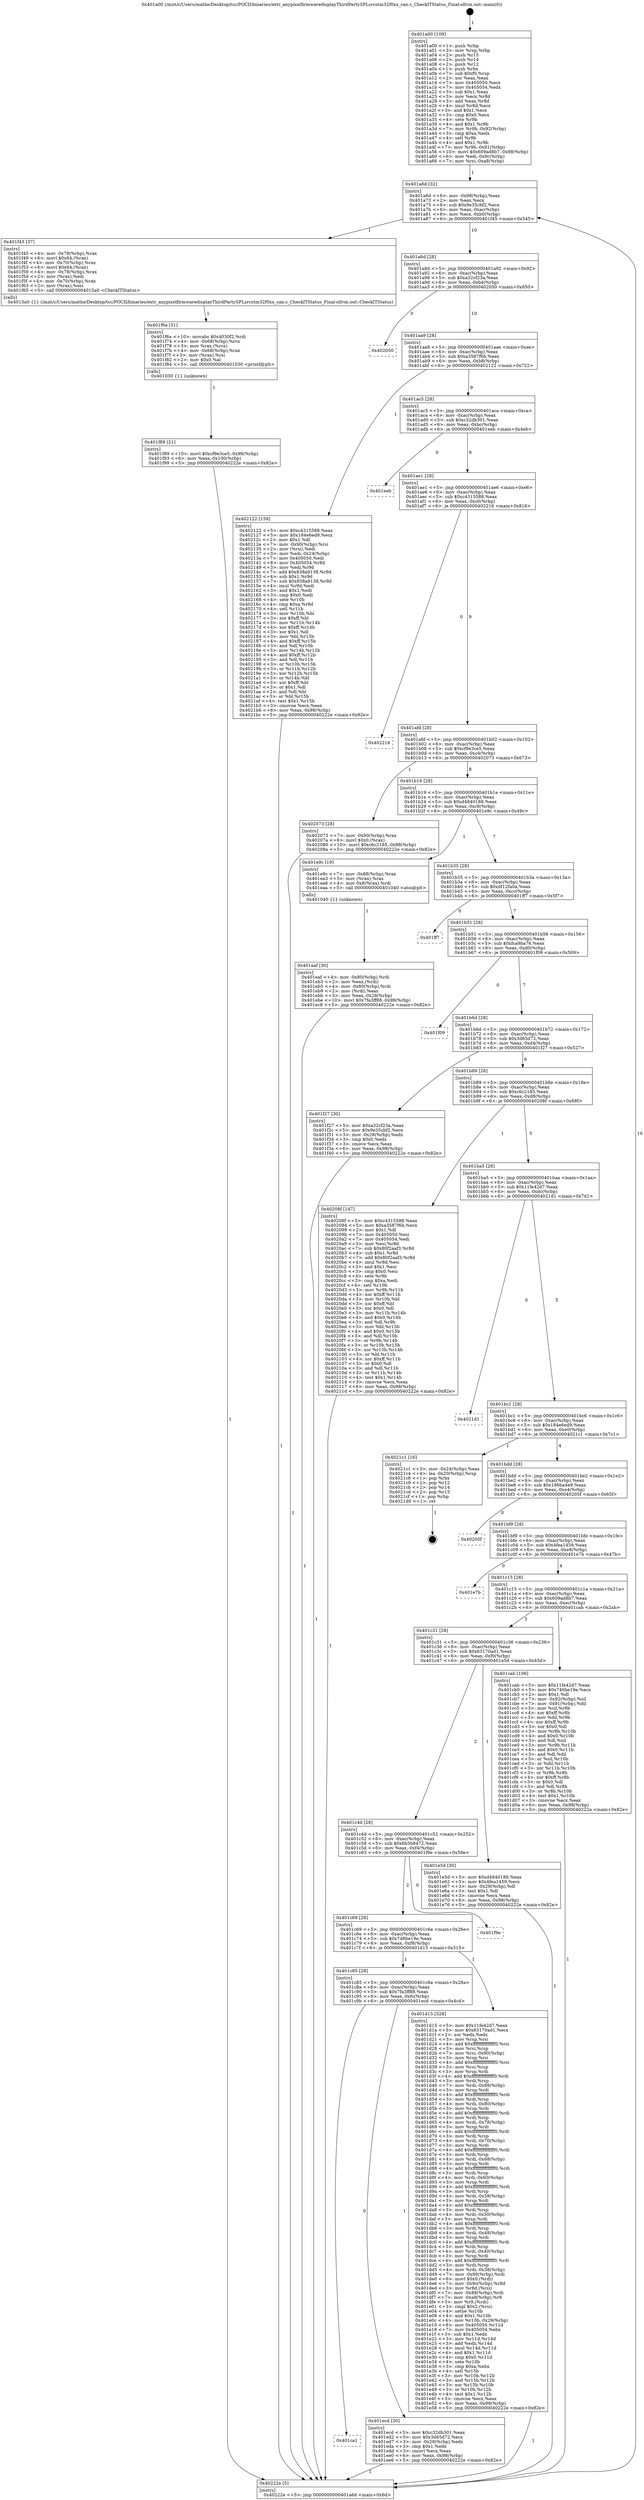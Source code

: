 digraph "0x401a00" {
  label = "0x401a00 (/mnt/c/Users/mathe/Desktop/tcc/POCII/binaries/extr_anypixelfirmwaredisplayThirdPartySPLsrcstm32f0xx_can.c_CheckITStatus_Final-ollvm.out::main(0))"
  labelloc = "t"
  node[shape=record]

  Entry [label="",width=0.3,height=0.3,shape=circle,fillcolor=black,style=filled]
  "0x401a6d" [label="{
     0x401a6d [32]\l
     | [instrs]\l
     &nbsp;&nbsp;0x401a6d \<+6\>: mov -0x98(%rbp),%eax\l
     &nbsp;&nbsp;0x401a73 \<+2\>: mov %eax,%ecx\l
     &nbsp;&nbsp;0x401a75 \<+6\>: sub $0x9e35cbf2,%ecx\l
     &nbsp;&nbsp;0x401a7b \<+6\>: mov %eax,-0xac(%rbp)\l
     &nbsp;&nbsp;0x401a81 \<+6\>: mov %ecx,-0xb0(%rbp)\l
     &nbsp;&nbsp;0x401a87 \<+6\>: je 0000000000401f45 \<main+0x545\>\l
  }"]
  "0x401f45" [label="{
     0x401f45 [37]\l
     | [instrs]\l
     &nbsp;&nbsp;0x401f45 \<+4\>: mov -0x78(%rbp),%rax\l
     &nbsp;&nbsp;0x401f49 \<+6\>: movl $0x64,(%rax)\l
     &nbsp;&nbsp;0x401f4f \<+4\>: mov -0x70(%rbp),%rax\l
     &nbsp;&nbsp;0x401f53 \<+6\>: movl $0x64,(%rax)\l
     &nbsp;&nbsp;0x401f59 \<+4\>: mov -0x78(%rbp),%rax\l
     &nbsp;&nbsp;0x401f5d \<+2\>: mov (%rax),%edi\l
     &nbsp;&nbsp;0x401f5f \<+4\>: mov -0x70(%rbp),%rax\l
     &nbsp;&nbsp;0x401f63 \<+2\>: mov (%rax),%esi\l
     &nbsp;&nbsp;0x401f65 \<+5\>: call 00000000004015a0 \<CheckITStatus\>\l
     | [calls]\l
     &nbsp;&nbsp;0x4015a0 \{1\} (/mnt/c/Users/mathe/Desktop/tcc/POCII/binaries/extr_anypixelfirmwaredisplayThirdPartySPLsrcstm32f0xx_can.c_CheckITStatus_Final-ollvm.out::CheckITStatus)\l
  }"]
  "0x401a8d" [label="{
     0x401a8d [28]\l
     | [instrs]\l
     &nbsp;&nbsp;0x401a8d \<+5\>: jmp 0000000000401a92 \<main+0x92\>\l
     &nbsp;&nbsp;0x401a92 \<+6\>: mov -0xac(%rbp),%eax\l
     &nbsp;&nbsp;0x401a98 \<+5\>: sub $0xa32cf23a,%eax\l
     &nbsp;&nbsp;0x401a9d \<+6\>: mov %eax,-0xb4(%rbp)\l
     &nbsp;&nbsp;0x401aa3 \<+6\>: je 0000000000402050 \<main+0x650\>\l
  }"]
  Exit [label="",width=0.3,height=0.3,shape=circle,fillcolor=black,style=filled,peripheries=2]
  "0x402050" [label="{
     0x402050\l
  }", style=dashed]
  "0x401aa9" [label="{
     0x401aa9 [28]\l
     | [instrs]\l
     &nbsp;&nbsp;0x401aa9 \<+5\>: jmp 0000000000401aae \<main+0xae\>\l
     &nbsp;&nbsp;0x401aae \<+6\>: mov -0xac(%rbp),%eax\l
     &nbsp;&nbsp;0x401ab4 \<+5\>: sub $0xa3587f6b,%eax\l
     &nbsp;&nbsp;0x401ab9 \<+6\>: mov %eax,-0xb8(%rbp)\l
     &nbsp;&nbsp;0x401abf \<+6\>: je 0000000000402122 \<main+0x722\>\l
  }"]
  "0x401f89" [label="{
     0x401f89 [21]\l
     | [instrs]\l
     &nbsp;&nbsp;0x401f89 \<+10\>: movl $0xcf9e3ce5,-0x98(%rbp)\l
     &nbsp;&nbsp;0x401f93 \<+6\>: mov %eax,-0x100(%rbp)\l
     &nbsp;&nbsp;0x401f99 \<+5\>: jmp 000000000040222e \<main+0x82e\>\l
  }"]
  "0x402122" [label="{
     0x402122 [159]\l
     | [instrs]\l
     &nbsp;&nbsp;0x402122 \<+5\>: mov $0xc4315588,%eax\l
     &nbsp;&nbsp;0x402127 \<+5\>: mov $0x184e6ed9,%ecx\l
     &nbsp;&nbsp;0x40212c \<+2\>: mov $0x1,%dl\l
     &nbsp;&nbsp;0x40212e \<+7\>: mov -0x90(%rbp),%rsi\l
     &nbsp;&nbsp;0x402135 \<+2\>: mov (%rsi),%edi\l
     &nbsp;&nbsp;0x402137 \<+3\>: mov %edi,-0x24(%rbp)\l
     &nbsp;&nbsp;0x40213a \<+7\>: mov 0x405050,%edi\l
     &nbsp;&nbsp;0x402141 \<+8\>: mov 0x405054,%r8d\l
     &nbsp;&nbsp;0x402149 \<+3\>: mov %edi,%r9d\l
     &nbsp;&nbsp;0x40214c \<+7\>: add $0x838a9138,%r9d\l
     &nbsp;&nbsp;0x402153 \<+4\>: sub $0x1,%r9d\l
     &nbsp;&nbsp;0x402157 \<+7\>: sub $0x838a9138,%r9d\l
     &nbsp;&nbsp;0x40215e \<+4\>: imul %r9d,%edi\l
     &nbsp;&nbsp;0x402162 \<+3\>: and $0x1,%edi\l
     &nbsp;&nbsp;0x402165 \<+3\>: cmp $0x0,%edi\l
     &nbsp;&nbsp;0x402168 \<+4\>: sete %r10b\l
     &nbsp;&nbsp;0x40216c \<+4\>: cmp $0xa,%r8d\l
     &nbsp;&nbsp;0x402170 \<+4\>: setl %r11b\l
     &nbsp;&nbsp;0x402174 \<+3\>: mov %r10b,%bl\l
     &nbsp;&nbsp;0x402177 \<+3\>: xor $0xff,%bl\l
     &nbsp;&nbsp;0x40217a \<+3\>: mov %r11b,%r14b\l
     &nbsp;&nbsp;0x40217d \<+4\>: xor $0xff,%r14b\l
     &nbsp;&nbsp;0x402181 \<+3\>: xor $0x1,%dl\l
     &nbsp;&nbsp;0x402184 \<+3\>: mov %bl,%r15b\l
     &nbsp;&nbsp;0x402187 \<+4\>: and $0xff,%r15b\l
     &nbsp;&nbsp;0x40218b \<+3\>: and %dl,%r10b\l
     &nbsp;&nbsp;0x40218e \<+3\>: mov %r14b,%r12b\l
     &nbsp;&nbsp;0x402191 \<+4\>: and $0xff,%r12b\l
     &nbsp;&nbsp;0x402195 \<+3\>: and %dl,%r11b\l
     &nbsp;&nbsp;0x402198 \<+3\>: or %r10b,%r15b\l
     &nbsp;&nbsp;0x40219b \<+3\>: or %r11b,%r12b\l
     &nbsp;&nbsp;0x40219e \<+3\>: xor %r12b,%r15b\l
     &nbsp;&nbsp;0x4021a1 \<+3\>: or %r14b,%bl\l
     &nbsp;&nbsp;0x4021a4 \<+3\>: xor $0xff,%bl\l
     &nbsp;&nbsp;0x4021a7 \<+3\>: or $0x1,%dl\l
     &nbsp;&nbsp;0x4021aa \<+2\>: and %dl,%bl\l
     &nbsp;&nbsp;0x4021ac \<+3\>: or %bl,%r15b\l
     &nbsp;&nbsp;0x4021af \<+4\>: test $0x1,%r15b\l
     &nbsp;&nbsp;0x4021b3 \<+3\>: cmovne %ecx,%eax\l
     &nbsp;&nbsp;0x4021b6 \<+6\>: mov %eax,-0x98(%rbp)\l
     &nbsp;&nbsp;0x4021bc \<+5\>: jmp 000000000040222e \<main+0x82e\>\l
  }"]
  "0x401ac5" [label="{
     0x401ac5 [28]\l
     | [instrs]\l
     &nbsp;&nbsp;0x401ac5 \<+5\>: jmp 0000000000401aca \<main+0xca\>\l
     &nbsp;&nbsp;0x401aca \<+6\>: mov -0xac(%rbp),%eax\l
     &nbsp;&nbsp;0x401ad0 \<+5\>: sub $0xc32db301,%eax\l
     &nbsp;&nbsp;0x401ad5 \<+6\>: mov %eax,-0xbc(%rbp)\l
     &nbsp;&nbsp;0x401adb \<+6\>: je 0000000000401eeb \<main+0x4eb\>\l
  }"]
  "0x401f6a" [label="{
     0x401f6a [31]\l
     | [instrs]\l
     &nbsp;&nbsp;0x401f6a \<+10\>: movabs $0x4030f2,%rdi\l
     &nbsp;&nbsp;0x401f74 \<+4\>: mov -0x68(%rbp),%rcx\l
     &nbsp;&nbsp;0x401f78 \<+3\>: mov %rax,(%rcx)\l
     &nbsp;&nbsp;0x401f7b \<+4\>: mov -0x68(%rbp),%rax\l
     &nbsp;&nbsp;0x401f7f \<+3\>: mov (%rax),%rsi\l
     &nbsp;&nbsp;0x401f82 \<+2\>: mov $0x0,%al\l
     &nbsp;&nbsp;0x401f84 \<+5\>: call 0000000000401030 \<printf@plt\>\l
     | [calls]\l
     &nbsp;&nbsp;0x401030 \{1\} (unknown)\l
  }"]
  "0x401eeb" [label="{
     0x401eeb\l
  }", style=dashed]
  "0x401ae1" [label="{
     0x401ae1 [28]\l
     | [instrs]\l
     &nbsp;&nbsp;0x401ae1 \<+5\>: jmp 0000000000401ae6 \<main+0xe6\>\l
     &nbsp;&nbsp;0x401ae6 \<+6\>: mov -0xac(%rbp),%eax\l
     &nbsp;&nbsp;0x401aec \<+5\>: sub $0xc4315588,%eax\l
     &nbsp;&nbsp;0x401af1 \<+6\>: mov %eax,-0xc0(%rbp)\l
     &nbsp;&nbsp;0x401af7 \<+6\>: je 0000000000402216 \<main+0x816\>\l
  }"]
  "0x401ca1" [label="{
     0x401ca1\l
  }", style=dashed]
  "0x402216" [label="{
     0x402216\l
  }", style=dashed]
  "0x401afd" [label="{
     0x401afd [28]\l
     | [instrs]\l
     &nbsp;&nbsp;0x401afd \<+5\>: jmp 0000000000401b02 \<main+0x102\>\l
     &nbsp;&nbsp;0x401b02 \<+6\>: mov -0xac(%rbp),%eax\l
     &nbsp;&nbsp;0x401b08 \<+5\>: sub $0xcf9e3ce5,%eax\l
     &nbsp;&nbsp;0x401b0d \<+6\>: mov %eax,-0xc4(%rbp)\l
     &nbsp;&nbsp;0x401b13 \<+6\>: je 0000000000402073 \<main+0x673\>\l
  }"]
  "0x401ecd" [label="{
     0x401ecd [30]\l
     | [instrs]\l
     &nbsp;&nbsp;0x401ecd \<+5\>: mov $0xc32db301,%eax\l
     &nbsp;&nbsp;0x401ed2 \<+5\>: mov $0x3d65d72,%ecx\l
     &nbsp;&nbsp;0x401ed7 \<+3\>: mov -0x28(%rbp),%edx\l
     &nbsp;&nbsp;0x401eda \<+3\>: cmp $0x1,%edx\l
     &nbsp;&nbsp;0x401edd \<+3\>: cmovl %ecx,%eax\l
     &nbsp;&nbsp;0x401ee0 \<+6\>: mov %eax,-0x98(%rbp)\l
     &nbsp;&nbsp;0x401ee6 \<+5\>: jmp 000000000040222e \<main+0x82e\>\l
  }"]
  "0x402073" [label="{
     0x402073 [28]\l
     | [instrs]\l
     &nbsp;&nbsp;0x402073 \<+7\>: mov -0x90(%rbp),%rax\l
     &nbsp;&nbsp;0x40207a \<+6\>: movl $0x0,(%rax)\l
     &nbsp;&nbsp;0x402080 \<+10\>: movl $0xc6c2185,-0x98(%rbp)\l
     &nbsp;&nbsp;0x40208a \<+5\>: jmp 000000000040222e \<main+0x82e\>\l
  }"]
  "0x401b19" [label="{
     0x401b19 [28]\l
     | [instrs]\l
     &nbsp;&nbsp;0x401b19 \<+5\>: jmp 0000000000401b1e \<main+0x11e\>\l
     &nbsp;&nbsp;0x401b1e \<+6\>: mov -0xac(%rbp),%eax\l
     &nbsp;&nbsp;0x401b24 \<+5\>: sub $0xd4840188,%eax\l
     &nbsp;&nbsp;0x401b29 \<+6\>: mov %eax,-0xc8(%rbp)\l
     &nbsp;&nbsp;0x401b2f \<+6\>: je 0000000000401e9c \<main+0x49c\>\l
  }"]
  "0x401eaf" [label="{
     0x401eaf [30]\l
     | [instrs]\l
     &nbsp;&nbsp;0x401eaf \<+4\>: mov -0x80(%rbp),%rdi\l
     &nbsp;&nbsp;0x401eb3 \<+2\>: mov %eax,(%rdi)\l
     &nbsp;&nbsp;0x401eb5 \<+4\>: mov -0x80(%rbp),%rdi\l
     &nbsp;&nbsp;0x401eb9 \<+2\>: mov (%rdi),%eax\l
     &nbsp;&nbsp;0x401ebb \<+3\>: mov %eax,-0x28(%rbp)\l
     &nbsp;&nbsp;0x401ebe \<+10\>: movl $0x7fa3ff88,-0x98(%rbp)\l
     &nbsp;&nbsp;0x401ec8 \<+5\>: jmp 000000000040222e \<main+0x82e\>\l
  }"]
  "0x401e9c" [label="{
     0x401e9c [19]\l
     | [instrs]\l
     &nbsp;&nbsp;0x401e9c \<+7\>: mov -0x88(%rbp),%rax\l
     &nbsp;&nbsp;0x401ea3 \<+3\>: mov (%rax),%rax\l
     &nbsp;&nbsp;0x401ea6 \<+4\>: mov 0x8(%rax),%rdi\l
     &nbsp;&nbsp;0x401eaa \<+5\>: call 0000000000401040 \<atoi@plt\>\l
     | [calls]\l
     &nbsp;&nbsp;0x401040 \{1\} (unknown)\l
  }"]
  "0x401b35" [label="{
     0x401b35 [28]\l
     | [instrs]\l
     &nbsp;&nbsp;0x401b35 \<+5\>: jmp 0000000000401b3a \<main+0x13a\>\l
     &nbsp;&nbsp;0x401b3a \<+6\>: mov -0xac(%rbp),%eax\l
     &nbsp;&nbsp;0x401b40 \<+5\>: sub $0xdf12fa0a,%eax\l
     &nbsp;&nbsp;0x401b45 \<+6\>: mov %eax,-0xcc(%rbp)\l
     &nbsp;&nbsp;0x401b4b \<+6\>: je 0000000000401ff7 \<main+0x5f7\>\l
  }"]
  "0x401c85" [label="{
     0x401c85 [28]\l
     | [instrs]\l
     &nbsp;&nbsp;0x401c85 \<+5\>: jmp 0000000000401c8a \<main+0x28a\>\l
     &nbsp;&nbsp;0x401c8a \<+6\>: mov -0xac(%rbp),%eax\l
     &nbsp;&nbsp;0x401c90 \<+5\>: sub $0x7fa3ff88,%eax\l
     &nbsp;&nbsp;0x401c95 \<+6\>: mov %eax,-0xfc(%rbp)\l
     &nbsp;&nbsp;0x401c9b \<+6\>: je 0000000000401ecd \<main+0x4cd\>\l
  }"]
  "0x401ff7" [label="{
     0x401ff7\l
  }", style=dashed]
  "0x401b51" [label="{
     0x401b51 [28]\l
     | [instrs]\l
     &nbsp;&nbsp;0x401b51 \<+5\>: jmp 0000000000401b56 \<main+0x156\>\l
     &nbsp;&nbsp;0x401b56 \<+6\>: mov -0xac(%rbp),%eax\l
     &nbsp;&nbsp;0x401b5c \<+5\>: sub $0xfca9ba76,%eax\l
     &nbsp;&nbsp;0x401b61 \<+6\>: mov %eax,-0xd0(%rbp)\l
     &nbsp;&nbsp;0x401b67 \<+6\>: je 0000000000401f09 \<main+0x509\>\l
  }"]
  "0x401d15" [label="{
     0x401d15 [328]\l
     | [instrs]\l
     &nbsp;&nbsp;0x401d15 \<+5\>: mov $0x11fe42d7,%eax\l
     &nbsp;&nbsp;0x401d1a \<+5\>: mov $0x63170ad1,%ecx\l
     &nbsp;&nbsp;0x401d1f \<+2\>: xor %edx,%edx\l
     &nbsp;&nbsp;0x401d21 \<+3\>: mov %rsp,%rsi\l
     &nbsp;&nbsp;0x401d24 \<+4\>: add $0xfffffffffffffff0,%rsi\l
     &nbsp;&nbsp;0x401d28 \<+3\>: mov %rsi,%rsp\l
     &nbsp;&nbsp;0x401d2b \<+7\>: mov %rsi,-0x90(%rbp)\l
     &nbsp;&nbsp;0x401d32 \<+3\>: mov %rsp,%rsi\l
     &nbsp;&nbsp;0x401d35 \<+4\>: add $0xfffffffffffffff0,%rsi\l
     &nbsp;&nbsp;0x401d39 \<+3\>: mov %rsi,%rsp\l
     &nbsp;&nbsp;0x401d3c \<+3\>: mov %rsp,%rdi\l
     &nbsp;&nbsp;0x401d3f \<+4\>: add $0xfffffffffffffff0,%rdi\l
     &nbsp;&nbsp;0x401d43 \<+3\>: mov %rdi,%rsp\l
     &nbsp;&nbsp;0x401d46 \<+7\>: mov %rdi,-0x88(%rbp)\l
     &nbsp;&nbsp;0x401d4d \<+3\>: mov %rsp,%rdi\l
     &nbsp;&nbsp;0x401d50 \<+4\>: add $0xfffffffffffffff0,%rdi\l
     &nbsp;&nbsp;0x401d54 \<+3\>: mov %rdi,%rsp\l
     &nbsp;&nbsp;0x401d57 \<+4\>: mov %rdi,-0x80(%rbp)\l
     &nbsp;&nbsp;0x401d5b \<+3\>: mov %rsp,%rdi\l
     &nbsp;&nbsp;0x401d5e \<+4\>: add $0xfffffffffffffff0,%rdi\l
     &nbsp;&nbsp;0x401d62 \<+3\>: mov %rdi,%rsp\l
     &nbsp;&nbsp;0x401d65 \<+4\>: mov %rdi,-0x78(%rbp)\l
     &nbsp;&nbsp;0x401d69 \<+3\>: mov %rsp,%rdi\l
     &nbsp;&nbsp;0x401d6c \<+4\>: add $0xfffffffffffffff0,%rdi\l
     &nbsp;&nbsp;0x401d70 \<+3\>: mov %rdi,%rsp\l
     &nbsp;&nbsp;0x401d73 \<+4\>: mov %rdi,-0x70(%rbp)\l
     &nbsp;&nbsp;0x401d77 \<+3\>: mov %rsp,%rdi\l
     &nbsp;&nbsp;0x401d7a \<+4\>: add $0xfffffffffffffff0,%rdi\l
     &nbsp;&nbsp;0x401d7e \<+3\>: mov %rdi,%rsp\l
     &nbsp;&nbsp;0x401d81 \<+4\>: mov %rdi,-0x68(%rbp)\l
     &nbsp;&nbsp;0x401d85 \<+3\>: mov %rsp,%rdi\l
     &nbsp;&nbsp;0x401d88 \<+4\>: add $0xfffffffffffffff0,%rdi\l
     &nbsp;&nbsp;0x401d8c \<+3\>: mov %rdi,%rsp\l
     &nbsp;&nbsp;0x401d8f \<+4\>: mov %rdi,-0x60(%rbp)\l
     &nbsp;&nbsp;0x401d93 \<+3\>: mov %rsp,%rdi\l
     &nbsp;&nbsp;0x401d96 \<+4\>: add $0xfffffffffffffff0,%rdi\l
     &nbsp;&nbsp;0x401d9a \<+3\>: mov %rdi,%rsp\l
     &nbsp;&nbsp;0x401d9d \<+4\>: mov %rdi,-0x58(%rbp)\l
     &nbsp;&nbsp;0x401da1 \<+3\>: mov %rsp,%rdi\l
     &nbsp;&nbsp;0x401da4 \<+4\>: add $0xfffffffffffffff0,%rdi\l
     &nbsp;&nbsp;0x401da8 \<+3\>: mov %rdi,%rsp\l
     &nbsp;&nbsp;0x401dab \<+4\>: mov %rdi,-0x50(%rbp)\l
     &nbsp;&nbsp;0x401daf \<+3\>: mov %rsp,%rdi\l
     &nbsp;&nbsp;0x401db2 \<+4\>: add $0xfffffffffffffff0,%rdi\l
     &nbsp;&nbsp;0x401db6 \<+3\>: mov %rdi,%rsp\l
     &nbsp;&nbsp;0x401db9 \<+4\>: mov %rdi,-0x48(%rbp)\l
     &nbsp;&nbsp;0x401dbd \<+3\>: mov %rsp,%rdi\l
     &nbsp;&nbsp;0x401dc0 \<+4\>: add $0xfffffffffffffff0,%rdi\l
     &nbsp;&nbsp;0x401dc4 \<+3\>: mov %rdi,%rsp\l
     &nbsp;&nbsp;0x401dc7 \<+4\>: mov %rdi,-0x40(%rbp)\l
     &nbsp;&nbsp;0x401dcb \<+3\>: mov %rsp,%rdi\l
     &nbsp;&nbsp;0x401dce \<+4\>: add $0xfffffffffffffff0,%rdi\l
     &nbsp;&nbsp;0x401dd2 \<+3\>: mov %rdi,%rsp\l
     &nbsp;&nbsp;0x401dd5 \<+4\>: mov %rdi,-0x38(%rbp)\l
     &nbsp;&nbsp;0x401dd9 \<+7\>: mov -0x90(%rbp),%rdi\l
     &nbsp;&nbsp;0x401de0 \<+6\>: movl $0x0,(%rdi)\l
     &nbsp;&nbsp;0x401de6 \<+7\>: mov -0x9c(%rbp),%r8d\l
     &nbsp;&nbsp;0x401ded \<+3\>: mov %r8d,(%rsi)\l
     &nbsp;&nbsp;0x401df0 \<+7\>: mov -0x88(%rbp),%rdi\l
     &nbsp;&nbsp;0x401df7 \<+7\>: mov -0xa8(%rbp),%r9\l
     &nbsp;&nbsp;0x401dfe \<+3\>: mov %r9,(%rdi)\l
     &nbsp;&nbsp;0x401e01 \<+3\>: cmpl $0x2,(%rsi)\l
     &nbsp;&nbsp;0x401e04 \<+4\>: setne %r10b\l
     &nbsp;&nbsp;0x401e08 \<+4\>: and $0x1,%r10b\l
     &nbsp;&nbsp;0x401e0c \<+4\>: mov %r10b,-0x29(%rbp)\l
     &nbsp;&nbsp;0x401e10 \<+8\>: mov 0x405050,%r11d\l
     &nbsp;&nbsp;0x401e18 \<+7\>: mov 0x405054,%ebx\l
     &nbsp;&nbsp;0x401e1f \<+3\>: sub $0x1,%edx\l
     &nbsp;&nbsp;0x401e22 \<+3\>: mov %r11d,%r14d\l
     &nbsp;&nbsp;0x401e25 \<+3\>: add %edx,%r14d\l
     &nbsp;&nbsp;0x401e28 \<+4\>: imul %r14d,%r11d\l
     &nbsp;&nbsp;0x401e2c \<+4\>: and $0x1,%r11d\l
     &nbsp;&nbsp;0x401e30 \<+4\>: cmp $0x0,%r11d\l
     &nbsp;&nbsp;0x401e34 \<+4\>: sete %r10b\l
     &nbsp;&nbsp;0x401e38 \<+3\>: cmp $0xa,%ebx\l
     &nbsp;&nbsp;0x401e3b \<+4\>: setl %r15b\l
     &nbsp;&nbsp;0x401e3f \<+3\>: mov %r10b,%r12b\l
     &nbsp;&nbsp;0x401e42 \<+3\>: and %r15b,%r12b\l
     &nbsp;&nbsp;0x401e45 \<+3\>: xor %r15b,%r10b\l
     &nbsp;&nbsp;0x401e48 \<+3\>: or %r10b,%r12b\l
     &nbsp;&nbsp;0x401e4b \<+4\>: test $0x1,%r12b\l
     &nbsp;&nbsp;0x401e4f \<+3\>: cmovne %ecx,%eax\l
     &nbsp;&nbsp;0x401e52 \<+6\>: mov %eax,-0x98(%rbp)\l
     &nbsp;&nbsp;0x401e58 \<+5\>: jmp 000000000040222e \<main+0x82e\>\l
  }"]
  "0x401f09" [label="{
     0x401f09\l
  }", style=dashed]
  "0x401b6d" [label="{
     0x401b6d [28]\l
     | [instrs]\l
     &nbsp;&nbsp;0x401b6d \<+5\>: jmp 0000000000401b72 \<main+0x172\>\l
     &nbsp;&nbsp;0x401b72 \<+6\>: mov -0xac(%rbp),%eax\l
     &nbsp;&nbsp;0x401b78 \<+5\>: sub $0x3d65d72,%eax\l
     &nbsp;&nbsp;0x401b7d \<+6\>: mov %eax,-0xd4(%rbp)\l
     &nbsp;&nbsp;0x401b83 \<+6\>: je 0000000000401f27 \<main+0x527\>\l
  }"]
  "0x401c69" [label="{
     0x401c69 [28]\l
     | [instrs]\l
     &nbsp;&nbsp;0x401c69 \<+5\>: jmp 0000000000401c6e \<main+0x26e\>\l
     &nbsp;&nbsp;0x401c6e \<+6\>: mov -0xac(%rbp),%eax\l
     &nbsp;&nbsp;0x401c74 \<+5\>: sub $0x746be19e,%eax\l
     &nbsp;&nbsp;0x401c79 \<+6\>: mov %eax,-0xf8(%rbp)\l
     &nbsp;&nbsp;0x401c7f \<+6\>: je 0000000000401d15 \<main+0x315\>\l
  }"]
  "0x401f27" [label="{
     0x401f27 [30]\l
     | [instrs]\l
     &nbsp;&nbsp;0x401f27 \<+5\>: mov $0xa32cf23a,%eax\l
     &nbsp;&nbsp;0x401f2c \<+5\>: mov $0x9e35cbf2,%ecx\l
     &nbsp;&nbsp;0x401f31 \<+3\>: mov -0x28(%rbp),%edx\l
     &nbsp;&nbsp;0x401f34 \<+3\>: cmp $0x0,%edx\l
     &nbsp;&nbsp;0x401f37 \<+3\>: cmove %ecx,%eax\l
     &nbsp;&nbsp;0x401f3a \<+6\>: mov %eax,-0x98(%rbp)\l
     &nbsp;&nbsp;0x401f40 \<+5\>: jmp 000000000040222e \<main+0x82e\>\l
  }"]
  "0x401b89" [label="{
     0x401b89 [28]\l
     | [instrs]\l
     &nbsp;&nbsp;0x401b89 \<+5\>: jmp 0000000000401b8e \<main+0x18e\>\l
     &nbsp;&nbsp;0x401b8e \<+6\>: mov -0xac(%rbp),%eax\l
     &nbsp;&nbsp;0x401b94 \<+5\>: sub $0xc6c2185,%eax\l
     &nbsp;&nbsp;0x401b99 \<+6\>: mov %eax,-0xd8(%rbp)\l
     &nbsp;&nbsp;0x401b9f \<+6\>: je 000000000040208f \<main+0x68f\>\l
  }"]
  "0x401f9e" [label="{
     0x401f9e\l
  }", style=dashed]
  "0x40208f" [label="{
     0x40208f [147]\l
     | [instrs]\l
     &nbsp;&nbsp;0x40208f \<+5\>: mov $0xc4315588,%eax\l
     &nbsp;&nbsp;0x402094 \<+5\>: mov $0xa3587f6b,%ecx\l
     &nbsp;&nbsp;0x402099 \<+2\>: mov $0x1,%dl\l
     &nbsp;&nbsp;0x40209b \<+7\>: mov 0x405050,%esi\l
     &nbsp;&nbsp;0x4020a2 \<+7\>: mov 0x405054,%edi\l
     &nbsp;&nbsp;0x4020a9 \<+3\>: mov %esi,%r8d\l
     &nbsp;&nbsp;0x4020ac \<+7\>: sub $0x80f2aaf3,%r8d\l
     &nbsp;&nbsp;0x4020b3 \<+4\>: sub $0x1,%r8d\l
     &nbsp;&nbsp;0x4020b7 \<+7\>: add $0x80f2aaf3,%r8d\l
     &nbsp;&nbsp;0x4020be \<+4\>: imul %r8d,%esi\l
     &nbsp;&nbsp;0x4020c2 \<+3\>: and $0x1,%esi\l
     &nbsp;&nbsp;0x4020c5 \<+3\>: cmp $0x0,%esi\l
     &nbsp;&nbsp;0x4020c8 \<+4\>: sete %r9b\l
     &nbsp;&nbsp;0x4020cc \<+3\>: cmp $0xa,%edi\l
     &nbsp;&nbsp;0x4020cf \<+4\>: setl %r10b\l
     &nbsp;&nbsp;0x4020d3 \<+3\>: mov %r9b,%r11b\l
     &nbsp;&nbsp;0x4020d6 \<+4\>: xor $0xff,%r11b\l
     &nbsp;&nbsp;0x4020da \<+3\>: mov %r10b,%bl\l
     &nbsp;&nbsp;0x4020dd \<+3\>: xor $0xff,%bl\l
     &nbsp;&nbsp;0x4020e0 \<+3\>: xor $0x0,%dl\l
     &nbsp;&nbsp;0x4020e3 \<+3\>: mov %r11b,%r14b\l
     &nbsp;&nbsp;0x4020e6 \<+4\>: and $0x0,%r14b\l
     &nbsp;&nbsp;0x4020ea \<+3\>: and %dl,%r9b\l
     &nbsp;&nbsp;0x4020ed \<+3\>: mov %bl,%r15b\l
     &nbsp;&nbsp;0x4020f0 \<+4\>: and $0x0,%r15b\l
     &nbsp;&nbsp;0x4020f4 \<+3\>: and %dl,%r10b\l
     &nbsp;&nbsp;0x4020f7 \<+3\>: or %r9b,%r14b\l
     &nbsp;&nbsp;0x4020fa \<+3\>: or %r10b,%r15b\l
     &nbsp;&nbsp;0x4020fd \<+3\>: xor %r15b,%r14b\l
     &nbsp;&nbsp;0x402100 \<+3\>: or %bl,%r11b\l
     &nbsp;&nbsp;0x402103 \<+4\>: xor $0xff,%r11b\l
     &nbsp;&nbsp;0x402107 \<+3\>: or $0x0,%dl\l
     &nbsp;&nbsp;0x40210a \<+3\>: and %dl,%r11b\l
     &nbsp;&nbsp;0x40210d \<+3\>: or %r11b,%r14b\l
     &nbsp;&nbsp;0x402110 \<+4\>: test $0x1,%r14b\l
     &nbsp;&nbsp;0x402114 \<+3\>: cmovne %ecx,%eax\l
     &nbsp;&nbsp;0x402117 \<+6\>: mov %eax,-0x98(%rbp)\l
     &nbsp;&nbsp;0x40211d \<+5\>: jmp 000000000040222e \<main+0x82e\>\l
  }"]
  "0x401ba5" [label="{
     0x401ba5 [28]\l
     | [instrs]\l
     &nbsp;&nbsp;0x401ba5 \<+5\>: jmp 0000000000401baa \<main+0x1aa\>\l
     &nbsp;&nbsp;0x401baa \<+6\>: mov -0xac(%rbp),%eax\l
     &nbsp;&nbsp;0x401bb0 \<+5\>: sub $0x11fe42d7,%eax\l
     &nbsp;&nbsp;0x401bb5 \<+6\>: mov %eax,-0xdc(%rbp)\l
     &nbsp;&nbsp;0x401bbb \<+6\>: je 00000000004021d1 \<main+0x7d1\>\l
  }"]
  "0x401c4d" [label="{
     0x401c4d [28]\l
     | [instrs]\l
     &nbsp;&nbsp;0x401c4d \<+5\>: jmp 0000000000401c52 \<main+0x252\>\l
     &nbsp;&nbsp;0x401c52 \<+6\>: mov -0xac(%rbp),%eax\l
     &nbsp;&nbsp;0x401c58 \<+5\>: sub $0x6b3b8472,%eax\l
     &nbsp;&nbsp;0x401c5d \<+6\>: mov %eax,-0xf4(%rbp)\l
     &nbsp;&nbsp;0x401c63 \<+6\>: je 0000000000401f9e \<main+0x59e\>\l
  }"]
  "0x4021d1" [label="{
     0x4021d1\l
  }", style=dashed]
  "0x401bc1" [label="{
     0x401bc1 [28]\l
     | [instrs]\l
     &nbsp;&nbsp;0x401bc1 \<+5\>: jmp 0000000000401bc6 \<main+0x1c6\>\l
     &nbsp;&nbsp;0x401bc6 \<+6\>: mov -0xac(%rbp),%eax\l
     &nbsp;&nbsp;0x401bcc \<+5\>: sub $0x184e6ed9,%eax\l
     &nbsp;&nbsp;0x401bd1 \<+6\>: mov %eax,-0xe0(%rbp)\l
     &nbsp;&nbsp;0x401bd7 \<+6\>: je 00000000004021c1 \<main+0x7c1\>\l
  }"]
  "0x401e5d" [label="{
     0x401e5d [30]\l
     | [instrs]\l
     &nbsp;&nbsp;0x401e5d \<+5\>: mov $0xd4840188,%eax\l
     &nbsp;&nbsp;0x401e62 \<+5\>: mov $0x4fea1459,%ecx\l
     &nbsp;&nbsp;0x401e67 \<+3\>: mov -0x29(%rbp),%dl\l
     &nbsp;&nbsp;0x401e6a \<+3\>: test $0x1,%dl\l
     &nbsp;&nbsp;0x401e6d \<+3\>: cmovne %ecx,%eax\l
     &nbsp;&nbsp;0x401e70 \<+6\>: mov %eax,-0x98(%rbp)\l
     &nbsp;&nbsp;0x401e76 \<+5\>: jmp 000000000040222e \<main+0x82e\>\l
  }"]
  "0x4021c1" [label="{
     0x4021c1 [16]\l
     | [instrs]\l
     &nbsp;&nbsp;0x4021c1 \<+3\>: mov -0x24(%rbp),%eax\l
     &nbsp;&nbsp;0x4021c4 \<+4\>: lea -0x20(%rbp),%rsp\l
     &nbsp;&nbsp;0x4021c8 \<+1\>: pop %rbx\l
     &nbsp;&nbsp;0x4021c9 \<+2\>: pop %r12\l
     &nbsp;&nbsp;0x4021cb \<+2\>: pop %r14\l
     &nbsp;&nbsp;0x4021cd \<+2\>: pop %r15\l
     &nbsp;&nbsp;0x4021cf \<+1\>: pop %rbp\l
     &nbsp;&nbsp;0x4021d0 \<+1\>: ret\l
  }"]
  "0x401bdd" [label="{
     0x401bdd [28]\l
     | [instrs]\l
     &nbsp;&nbsp;0x401bdd \<+5\>: jmp 0000000000401be2 \<main+0x1e2\>\l
     &nbsp;&nbsp;0x401be2 \<+6\>: mov -0xac(%rbp),%eax\l
     &nbsp;&nbsp;0x401be8 \<+5\>: sub $0x186ba4e9,%eax\l
     &nbsp;&nbsp;0x401bed \<+6\>: mov %eax,-0xe4(%rbp)\l
     &nbsp;&nbsp;0x401bf3 \<+6\>: je 000000000040205f \<main+0x65f\>\l
  }"]
  "0x401a00" [label="{
     0x401a00 [109]\l
     | [instrs]\l
     &nbsp;&nbsp;0x401a00 \<+1\>: push %rbp\l
     &nbsp;&nbsp;0x401a01 \<+3\>: mov %rsp,%rbp\l
     &nbsp;&nbsp;0x401a04 \<+2\>: push %r15\l
     &nbsp;&nbsp;0x401a06 \<+2\>: push %r14\l
     &nbsp;&nbsp;0x401a08 \<+2\>: push %r12\l
     &nbsp;&nbsp;0x401a0a \<+1\>: push %rbx\l
     &nbsp;&nbsp;0x401a0b \<+7\>: sub $0xf0,%rsp\l
     &nbsp;&nbsp;0x401a12 \<+2\>: xor %eax,%eax\l
     &nbsp;&nbsp;0x401a14 \<+7\>: mov 0x405050,%ecx\l
     &nbsp;&nbsp;0x401a1b \<+7\>: mov 0x405054,%edx\l
     &nbsp;&nbsp;0x401a22 \<+3\>: sub $0x1,%eax\l
     &nbsp;&nbsp;0x401a25 \<+3\>: mov %ecx,%r8d\l
     &nbsp;&nbsp;0x401a28 \<+3\>: add %eax,%r8d\l
     &nbsp;&nbsp;0x401a2b \<+4\>: imul %r8d,%ecx\l
     &nbsp;&nbsp;0x401a2f \<+3\>: and $0x1,%ecx\l
     &nbsp;&nbsp;0x401a32 \<+3\>: cmp $0x0,%ecx\l
     &nbsp;&nbsp;0x401a35 \<+4\>: sete %r9b\l
     &nbsp;&nbsp;0x401a39 \<+4\>: and $0x1,%r9b\l
     &nbsp;&nbsp;0x401a3d \<+7\>: mov %r9b,-0x92(%rbp)\l
     &nbsp;&nbsp;0x401a44 \<+3\>: cmp $0xa,%edx\l
     &nbsp;&nbsp;0x401a47 \<+4\>: setl %r9b\l
     &nbsp;&nbsp;0x401a4b \<+4\>: and $0x1,%r9b\l
     &nbsp;&nbsp;0x401a4f \<+7\>: mov %r9b,-0x91(%rbp)\l
     &nbsp;&nbsp;0x401a56 \<+10\>: movl $0x609ad8b7,-0x98(%rbp)\l
     &nbsp;&nbsp;0x401a60 \<+6\>: mov %edi,-0x9c(%rbp)\l
     &nbsp;&nbsp;0x401a66 \<+7\>: mov %rsi,-0xa8(%rbp)\l
  }"]
  "0x40205f" [label="{
     0x40205f\l
  }", style=dashed]
  "0x401bf9" [label="{
     0x401bf9 [28]\l
     | [instrs]\l
     &nbsp;&nbsp;0x401bf9 \<+5\>: jmp 0000000000401bfe \<main+0x1fe\>\l
     &nbsp;&nbsp;0x401bfe \<+6\>: mov -0xac(%rbp),%eax\l
     &nbsp;&nbsp;0x401c04 \<+5\>: sub $0x4fea1459,%eax\l
     &nbsp;&nbsp;0x401c09 \<+6\>: mov %eax,-0xe8(%rbp)\l
     &nbsp;&nbsp;0x401c0f \<+6\>: je 0000000000401e7b \<main+0x47b\>\l
  }"]
  "0x40222e" [label="{
     0x40222e [5]\l
     | [instrs]\l
     &nbsp;&nbsp;0x40222e \<+5\>: jmp 0000000000401a6d \<main+0x6d\>\l
  }"]
  "0x401e7b" [label="{
     0x401e7b\l
  }", style=dashed]
  "0x401c15" [label="{
     0x401c15 [28]\l
     | [instrs]\l
     &nbsp;&nbsp;0x401c15 \<+5\>: jmp 0000000000401c1a \<main+0x21a\>\l
     &nbsp;&nbsp;0x401c1a \<+6\>: mov -0xac(%rbp),%eax\l
     &nbsp;&nbsp;0x401c20 \<+5\>: sub $0x609ad8b7,%eax\l
     &nbsp;&nbsp;0x401c25 \<+6\>: mov %eax,-0xec(%rbp)\l
     &nbsp;&nbsp;0x401c2b \<+6\>: je 0000000000401cab \<main+0x2ab\>\l
  }"]
  "0x401c31" [label="{
     0x401c31 [28]\l
     | [instrs]\l
     &nbsp;&nbsp;0x401c31 \<+5\>: jmp 0000000000401c36 \<main+0x236\>\l
     &nbsp;&nbsp;0x401c36 \<+6\>: mov -0xac(%rbp),%eax\l
     &nbsp;&nbsp;0x401c3c \<+5\>: sub $0x63170ad1,%eax\l
     &nbsp;&nbsp;0x401c41 \<+6\>: mov %eax,-0xf0(%rbp)\l
     &nbsp;&nbsp;0x401c47 \<+6\>: je 0000000000401e5d \<main+0x45d\>\l
  }"]
  "0x401cab" [label="{
     0x401cab [106]\l
     | [instrs]\l
     &nbsp;&nbsp;0x401cab \<+5\>: mov $0x11fe42d7,%eax\l
     &nbsp;&nbsp;0x401cb0 \<+5\>: mov $0x746be19e,%ecx\l
     &nbsp;&nbsp;0x401cb5 \<+2\>: mov $0x1,%dl\l
     &nbsp;&nbsp;0x401cb7 \<+7\>: mov -0x92(%rbp),%sil\l
     &nbsp;&nbsp;0x401cbe \<+7\>: mov -0x91(%rbp),%dil\l
     &nbsp;&nbsp;0x401cc5 \<+3\>: mov %sil,%r8b\l
     &nbsp;&nbsp;0x401cc8 \<+4\>: xor $0xff,%r8b\l
     &nbsp;&nbsp;0x401ccc \<+3\>: mov %dil,%r9b\l
     &nbsp;&nbsp;0x401ccf \<+4\>: xor $0xff,%r9b\l
     &nbsp;&nbsp;0x401cd3 \<+3\>: xor $0x0,%dl\l
     &nbsp;&nbsp;0x401cd6 \<+3\>: mov %r8b,%r10b\l
     &nbsp;&nbsp;0x401cd9 \<+4\>: and $0x0,%r10b\l
     &nbsp;&nbsp;0x401cdd \<+3\>: and %dl,%sil\l
     &nbsp;&nbsp;0x401ce0 \<+3\>: mov %r9b,%r11b\l
     &nbsp;&nbsp;0x401ce3 \<+4\>: and $0x0,%r11b\l
     &nbsp;&nbsp;0x401ce7 \<+3\>: and %dl,%dil\l
     &nbsp;&nbsp;0x401cea \<+3\>: or %sil,%r10b\l
     &nbsp;&nbsp;0x401ced \<+3\>: or %dil,%r11b\l
     &nbsp;&nbsp;0x401cf0 \<+3\>: xor %r11b,%r10b\l
     &nbsp;&nbsp;0x401cf3 \<+3\>: or %r9b,%r8b\l
     &nbsp;&nbsp;0x401cf6 \<+4\>: xor $0xff,%r8b\l
     &nbsp;&nbsp;0x401cfa \<+3\>: or $0x0,%dl\l
     &nbsp;&nbsp;0x401cfd \<+3\>: and %dl,%r8b\l
     &nbsp;&nbsp;0x401d00 \<+3\>: or %r8b,%r10b\l
     &nbsp;&nbsp;0x401d03 \<+4\>: test $0x1,%r10b\l
     &nbsp;&nbsp;0x401d07 \<+3\>: cmovne %ecx,%eax\l
     &nbsp;&nbsp;0x401d0a \<+6\>: mov %eax,-0x98(%rbp)\l
     &nbsp;&nbsp;0x401d10 \<+5\>: jmp 000000000040222e \<main+0x82e\>\l
  }"]
  Entry -> "0x401a00" [label=" 1"]
  "0x401a6d" -> "0x401f45" [label=" 1"]
  "0x401a6d" -> "0x401a8d" [label=" 10"]
  "0x4021c1" -> Exit [label=" 1"]
  "0x401a8d" -> "0x402050" [label=" 0"]
  "0x401a8d" -> "0x401aa9" [label=" 10"]
  "0x402122" -> "0x40222e" [label=" 1"]
  "0x401aa9" -> "0x402122" [label=" 1"]
  "0x401aa9" -> "0x401ac5" [label=" 9"]
  "0x40208f" -> "0x40222e" [label=" 1"]
  "0x401ac5" -> "0x401eeb" [label=" 0"]
  "0x401ac5" -> "0x401ae1" [label=" 9"]
  "0x402073" -> "0x40222e" [label=" 1"]
  "0x401ae1" -> "0x402216" [label=" 0"]
  "0x401ae1" -> "0x401afd" [label=" 9"]
  "0x401f89" -> "0x40222e" [label=" 1"]
  "0x401afd" -> "0x402073" [label=" 1"]
  "0x401afd" -> "0x401b19" [label=" 8"]
  "0x401f6a" -> "0x401f89" [label=" 1"]
  "0x401b19" -> "0x401e9c" [label=" 1"]
  "0x401b19" -> "0x401b35" [label=" 7"]
  "0x401f27" -> "0x40222e" [label=" 1"]
  "0x401b35" -> "0x401ff7" [label=" 0"]
  "0x401b35" -> "0x401b51" [label=" 7"]
  "0x401c85" -> "0x401ca1" [label=" 0"]
  "0x401b51" -> "0x401f09" [label=" 0"]
  "0x401b51" -> "0x401b6d" [label=" 7"]
  "0x401c85" -> "0x401ecd" [label=" 1"]
  "0x401b6d" -> "0x401f27" [label=" 1"]
  "0x401b6d" -> "0x401b89" [label=" 6"]
  "0x401eaf" -> "0x40222e" [label=" 1"]
  "0x401b89" -> "0x40208f" [label=" 1"]
  "0x401b89" -> "0x401ba5" [label=" 5"]
  "0x401e9c" -> "0x401eaf" [label=" 1"]
  "0x401ba5" -> "0x4021d1" [label=" 0"]
  "0x401ba5" -> "0x401bc1" [label=" 5"]
  "0x401d15" -> "0x40222e" [label=" 1"]
  "0x401bc1" -> "0x4021c1" [label=" 1"]
  "0x401bc1" -> "0x401bdd" [label=" 4"]
  "0x401ecd" -> "0x40222e" [label=" 1"]
  "0x401bdd" -> "0x40205f" [label=" 0"]
  "0x401bdd" -> "0x401bf9" [label=" 4"]
  "0x401c69" -> "0x401d15" [label=" 1"]
  "0x401bf9" -> "0x401e7b" [label=" 0"]
  "0x401bf9" -> "0x401c15" [label=" 4"]
  "0x401f45" -> "0x401f6a" [label=" 1"]
  "0x401c15" -> "0x401cab" [label=" 1"]
  "0x401c15" -> "0x401c31" [label=" 3"]
  "0x401cab" -> "0x40222e" [label=" 1"]
  "0x401a00" -> "0x401a6d" [label=" 1"]
  "0x40222e" -> "0x401a6d" [label=" 10"]
  "0x401c69" -> "0x401c85" [label=" 1"]
  "0x401c31" -> "0x401e5d" [label=" 1"]
  "0x401c31" -> "0x401c4d" [label=" 2"]
  "0x401e5d" -> "0x40222e" [label=" 1"]
  "0x401c4d" -> "0x401f9e" [label=" 0"]
  "0x401c4d" -> "0x401c69" [label=" 2"]
}
